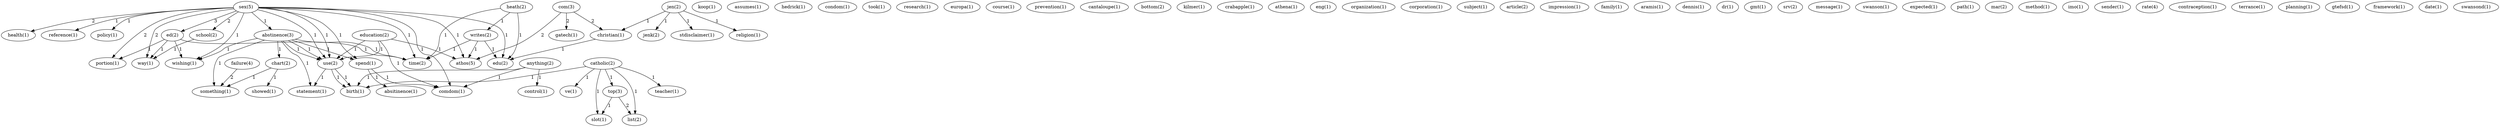 digraph G {
  com [ label="com(3)" ];
  gatech [ label="gatech(1)" ];
  christian [ label="christian(1)" ];
  athos [ label="athos(5)" ];
  koop [ label="koop(1)" ];
  anything [ label="anything(2)" ];
  control [ label="control(1)" ];
  comdom [ label="comdom(1)" ];
  birth [ label="birth(1)" ];
  assumes [ label="assumes(1)" ];
  hedrick [ label="hedrick(1)" ];
  education [ label="education(2)" ];
  use [ label="use(1)" ];
  use [ label="use(2)" ];
  condom [ label="condom(1)" ];
  took [ label="took(1)" ];
  research [ label="research(1)" ];
  europa [ label="europa(1)" ];
  course [ label="course(1)" ];
  prevention [ label="prevention(1)" ];
  cantaloupe [ label="cantaloupe(1)" ];
  sex [ label="sex(5)" ];
  health [ label="health(1)" ];
  reference [ label="reference(1)" ];
  abstinence [ label="abstinence(3)" ];
  spend [ label="spend(1)" ];
  policy [ label="policy(1)" ];
  school [ label="school(2)" ];
  ed [ label="ed(2)" ];
  way [ label="way(1)" ];
  time [ label="time(2)" ];
  wishing [ label="wishing(1)" ];
  edu [ label="edu(2)" ];
  portion [ label="portion(1)" ];
  bottom [ label="bottom(2)" ];
  statement [ label="statement(1)" ];
  chart [ label="chart(2)" ];
  something [ label="something(1)" ];
  jen [ label="jen(2)" ];
  stdisclaimer [ label="stdisclaimer(1)" ];
  religion [ label="religion(1)" ];
  jenk [ label="jenk(2)" ];
  kilmer [ label="kilmer(1)" ];
  crabapple [ label="crabapple(1)" ];
  athena [ label="athena(1)" ];
  eng [ label="eng(1)" ];
  absitinence [ label="absitinence(1)" ];
  organization [ label="organization(1)" ];
  showed [ label="showed(1)" ];
  failure [ label="failure(4)" ];
  catholic [ label="catholic(2)" ];
  top [ label="top(3)" ];
  slot [ label="slot(1)" ];
  list [ label="list(2)" ];
  teacher [ label="teacher(1)" ];
  ve [ label="ve(1)" ];
  corporation [ label="corporation(1)" ];
  subject [ label="subject(1)" ];
  article [ label="article(2)" ];
  impression [ label="impression(1)" ];
  heath [ label="heath(2)" ];
  writes [ label="writes(2)" ];
  family [ label="family(1)" ];
  aramis [ label="aramis(1)" ];
  dennis [ label="dennis(1)" ];
  dr [ label="dr(1)" ];
  gmt [ label="gmt(1)" ];
  srv [ label="srv(2)" ];
  message [ label="message(1)" ];
  swanson [ label="swanson(1)" ];
  expected [ label="expected(1)" ];
  path [ label="path(1)" ];
  mar [ label="mar(2)" ];
  method [ label="method(1)" ];
  imo [ label="imo(1)" ];
  sender [ label="sender(1)" ];
  rate [ label="rate(4)" ];
  contraception [ label="contraception(1)" ];
  terrance [ label="terrance(1)" ];
  planning [ label="planning(1)" ];
  gtefsd [ label="gtefsd(1)" ];
  framework [ label="framework(1)" ];
  date [ label="date(1)" ];
  swansond [ label="swansond(1)" ];
  com -> gatech [ label="2" ];
  com -> christian [ label="2" ];
  com -> athos [ label="2" ];
  anything -> control [ label="1" ];
  anything -> comdom [ label="1" ];
  anything -> birth [ label="1" ];
  education -> use [ label="1" ];
  education -> use [ label="1" ];
  education -> comdom [ label="1" ];
  education -> athos [ label="1" ];
  sex -> health [ label="2" ];
  sex -> reference [ label="1" ];
  sex -> abstinence [ label="1" ];
  sex -> use [ label="1" ];
  sex -> use [ label="1" ];
  sex -> spend [ label="1" ];
  sex -> policy [ label="1" ];
  sex -> school [ label="2" ];
  sex -> ed [ label="3" ];
  sex -> comdom [ label="1" ];
  sex -> way [ label="2" ];
  sex -> time [ label="1" ];
  sex -> athos [ label="1" ];
  sex -> wishing [ label="1" ];
  sex -> edu [ label="1" ];
  sex -> portion [ label="2" ];
  abstinence -> use [ label="1" ];
  abstinence -> statement [ label="1" ];
  abstinence -> use [ label="1" ];
  abstinence -> spend [ label="1" ];
  abstinence -> chart [ label="1" ];
  abstinence -> something [ label="1" ];
  abstinence -> time [ label="1" ];
  abstinence -> wishing [ label="1" ];
  jen -> stdisclaimer [ label="1" ];
  jen -> religion [ label="1" ];
  jen -> jenk [ label="1" ];
  jen -> christian [ label="1" ];
  use -> statement [ label="1" ];
  use -> birth [ label="1" ];
  use -> birth [ label="1" ];
  spend -> absitinence [ label="1" ];
  spend -> comdom [ label="1" ];
  chart -> something [ label="1" ];
  chart -> showed [ label="1" ];
  failure -> something [ label="2" ];
  catholic -> top [ label="1" ];
  catholic -> slot [ label="1" ];
  catholic -> list [ label="1" ];
  catholic -> teacher [ label="1" ];
  catholic -> birth [ label="1" ];
  catholic -> ve [ label="1" ];
  school -> way [ label="1" ];
  ed -> way [ label="1" ];
  ed -> time [ label="1" ];
  ed -> wishing [ label="1" ];
  ed -> portion [ label="1" ];
  heath -> writes [ label="1" ];
  heath -> time [ label="1" ];
  heath -> edu [ label="1" ];
  top -> slot [ label="1" ];
  top -> list [ label="2" ];
  writes -> time [ label="1" ];
  writes -> athos [ label="1" ];
  writes -> edu [ label="1" ];
  christian -> edu [ label="1" ];
}
